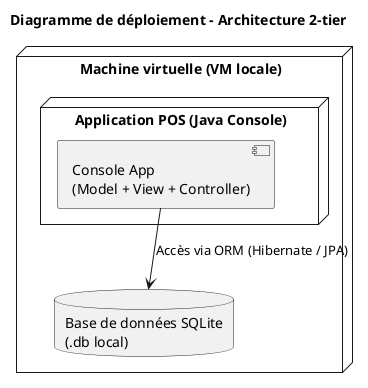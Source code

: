 @startuml
title Diagramme de déploiement – Architecture 2-tier

node "Machine virtuelle (VM locale)" {
  
  node "Application POS (Java Console)" {
    component "Console App\n(Model + View + Controller)"
  }

  database "Base de données SQLite\n(.db local)" as SQLite
}

"Console App\n(Model + View + Controller)" --> SQLite : Accès via ORM (Hibernate / JPA)

@enduml
